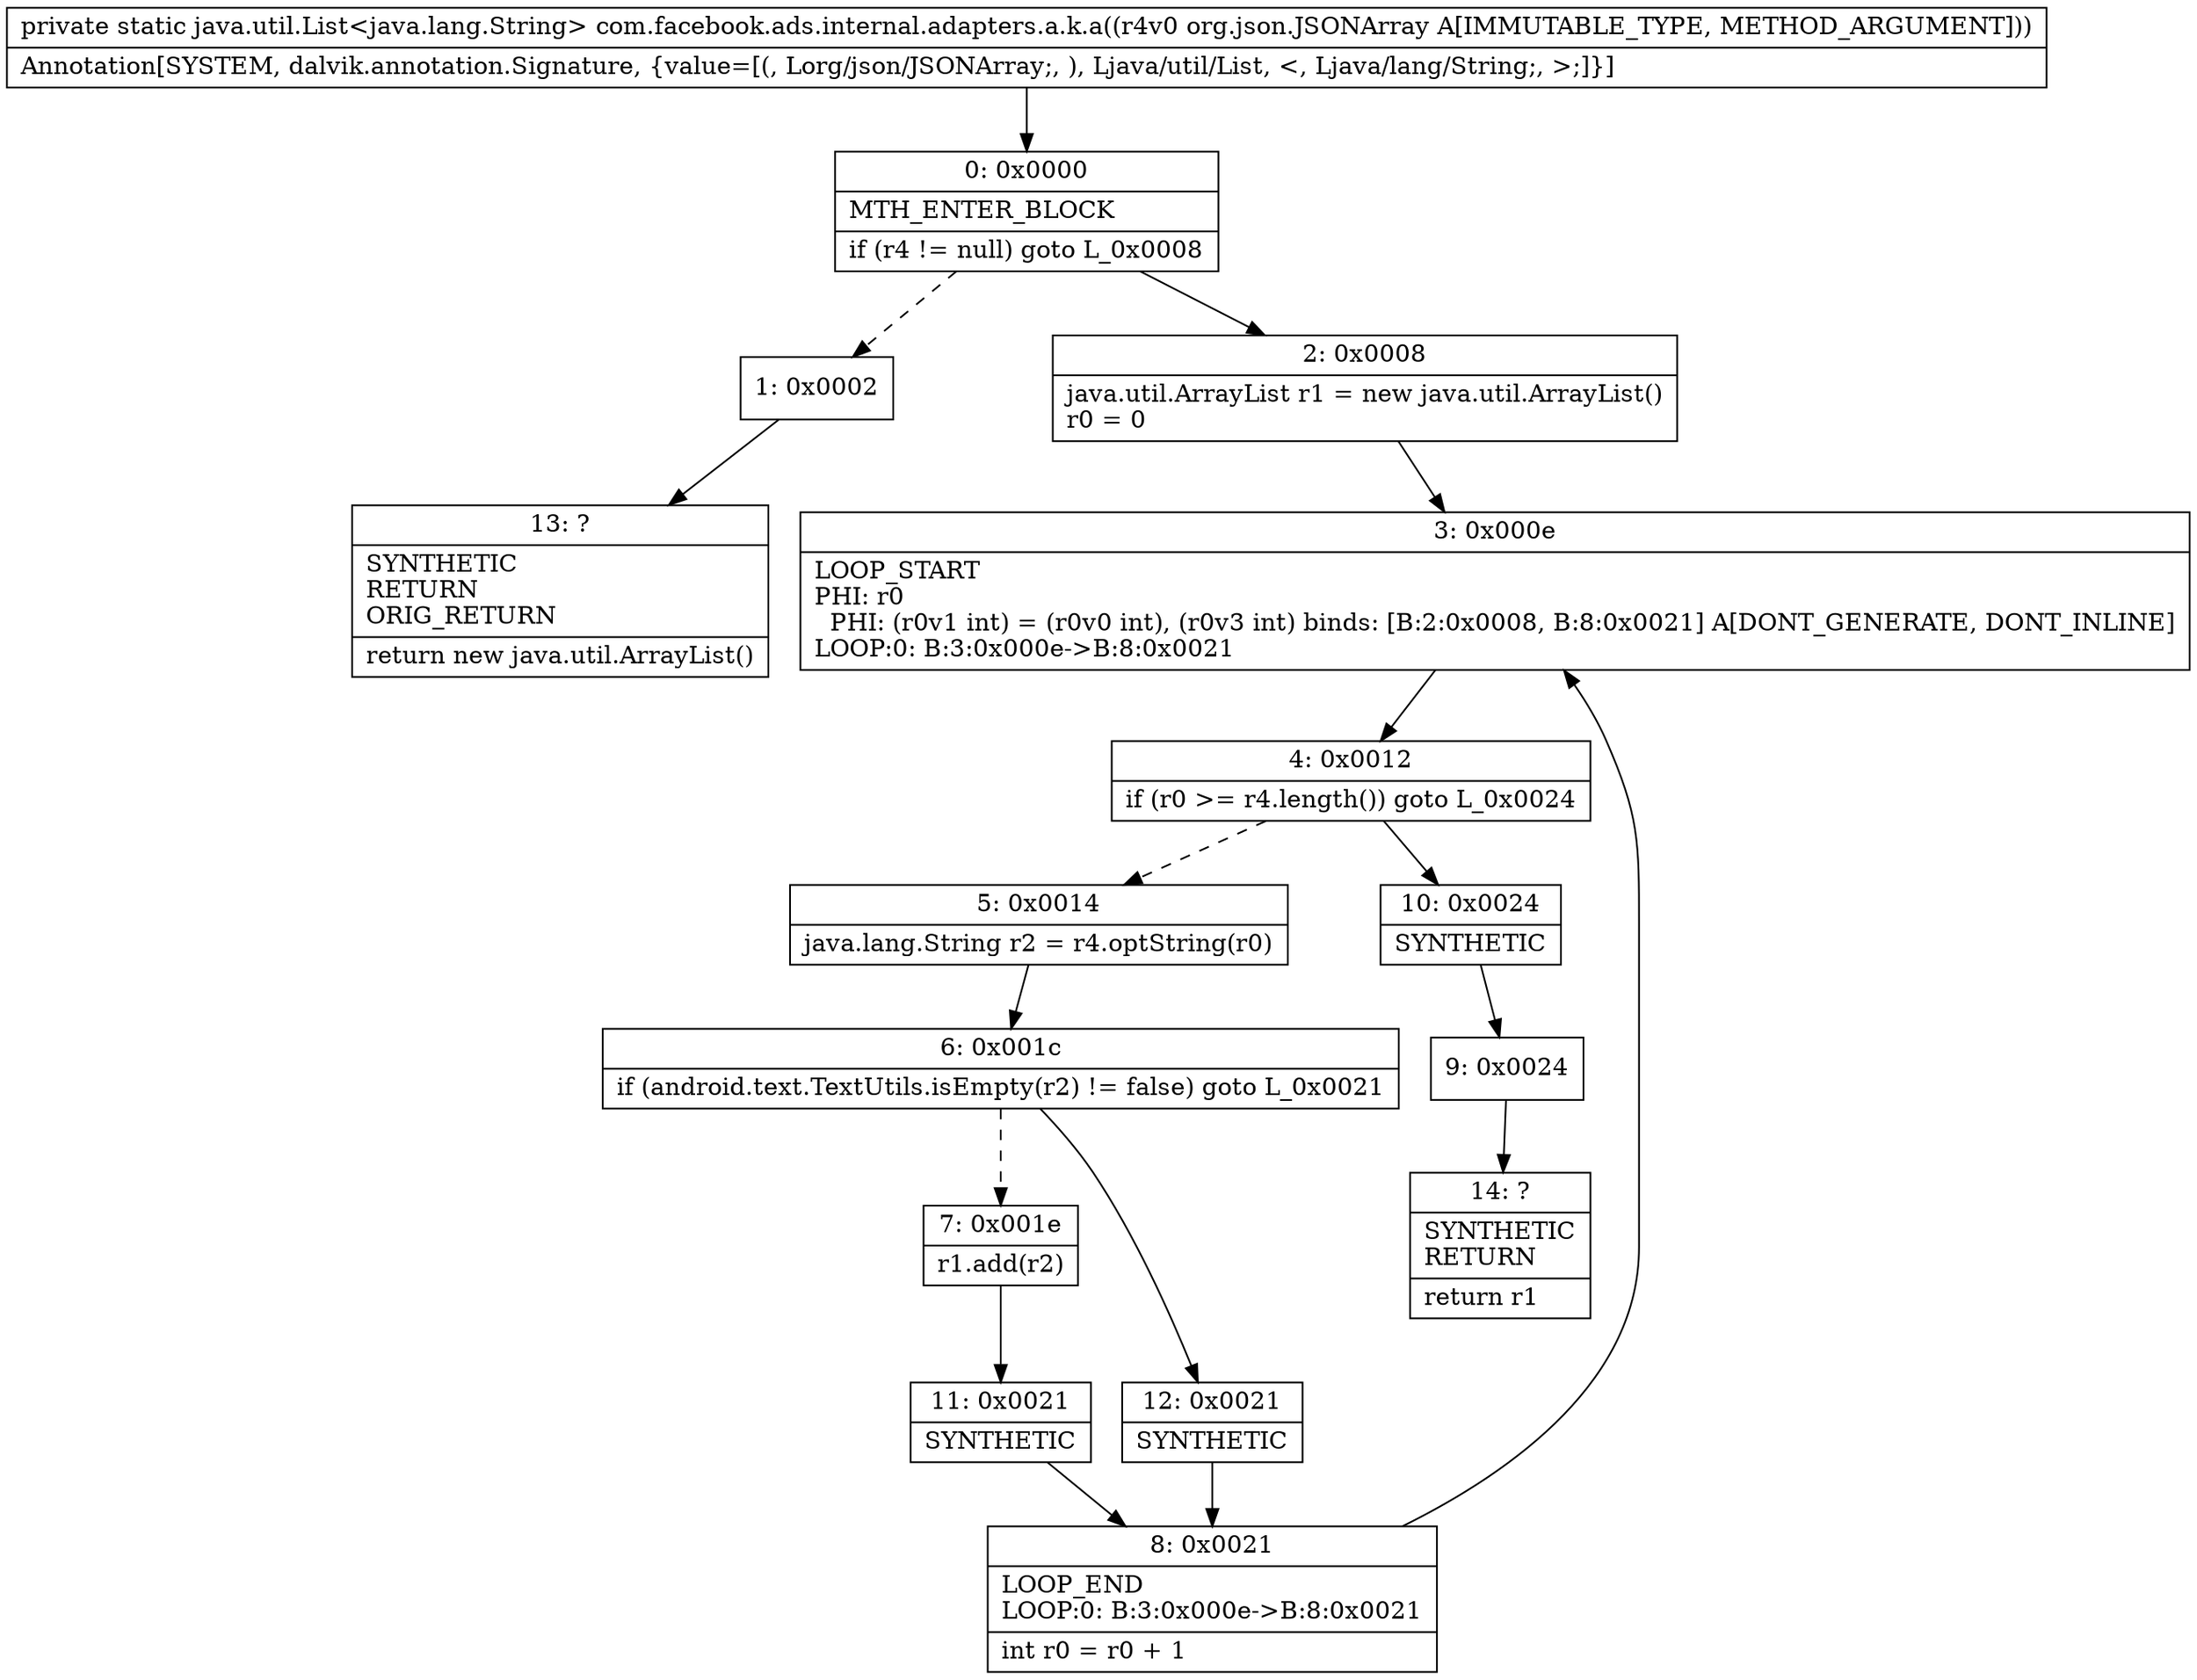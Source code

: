 digraph "CFG forcom.facebook.ads.internal.adapters.a.k.a(Lorg\/json\/JSONArray;)Ljava\/util\/List;" {
Node_0 [shape=record,label="{0\:\ 0x0000|MTH_ENTER_BLOCK\l|if (r4 != null) goto L_0x0008\l}"];
Node_1 [shape=record,label="{1\:\ 0x0002}"];
Node_2 [shape=record,label="{2\:\ 0x0008|java.util.ArrayList r1 = new java.util.ArrayList()\lr0 = 0\l}"];
Node_3 [shape=record,label="{3\:\ 0x000e|LOOP_START\lPHI: r0 \l  PHI: (r0v1 int) = (r0v0 int), (r0v3 int) binds: [B:2:0x0008, B:8:0x0021] A[DONT_GENERATE, DONT_INLINE]\lLOOP:0: B:3:0x000e\-\>B:8:0x0021\l}"];
Node_4 [shape=record,label="{4\:\ 0x0012|if (r0 \>= r4.length()) goto L_0x0024\l}"];
Node_5 [shape=record,label="{5\:\ 0x0014|java.lang.String r2 = r4.optString(r0)\l}"];
Node_6 [shape=record,label="{6\:\ 0x001c|if (android.text.TextUtils.isEmpty(r2) != false) goto L_0x0021\l}"];
Node_7 [shape=record,label="{7\:\ 0x001e|r1.add(r2)\l}"];
Node_8 [shape=record,label="{8\:\ 0x0021|LOOP_END\lLOOP:0: B:3:0x000e\-\>B:8:0x0021\l|int r0 = r0 + 1\l}"];
Node_9 [shape=record,label="{9\:\ 0x0024}"];
Node_10 [shape=record,label="{10\:\ 0x0024|SYNTHETIC\l}"];
Node_11 [shape=record,label="{11\:\ 0x0021|SYNTHETIC\l}"];
Node_12 [shape=record,label="{12\:\ 0x0021|SYNTHETIC\l}"];
Node_13 [shape=record,label="{13\:\ ?|SYNTHETIC\lRETURN\lORIG_RETURN\l|return new java.util.ArrayList()\l}"];
Node_14 [shape=record,label="{14\:\ ?|SYNTHETIC\lRETURN\l|return r1\l}"];
MethodNode[shape=record,label="{private static java.util.List\<java.lang.String\> com.facebook.ads.internal.adapters.a.k.a((r4v0 org.json.JSONArray A[IMMUTABLE_TYPE, METHOD_ARGUMENT]))  | Annotation[SYSTEM, dalvik.annotation.Signature, \{value=[(, Lorg\/json\/JSONArray;, ), Ljava\/util\/List, \<, Ljava\/lang\/String;, \>;]\}]\l}"];
MethodNode -> Node_0;
Node_0 -> Node_1[style=dashed];
Node_0 -> Node_2;
Node_1 -> Node_13;
Node_2 -> Node_3;
Node_3 -> Node_4;
Node_4 -> Node_5[style=dashed];
Node_4 -> Node_10;
Node_5 -> Node_6;
Node_6 -> Node_7[style=dashed];
Node_6 -> Node_12;
Node_7 -> Node_11;
Node_8 -> Node_3;
Node_9 -> Node_14;
Node_10 -> Node_9;
Node_11 -> Node_8;
Node_12 -> Node_8;
}


